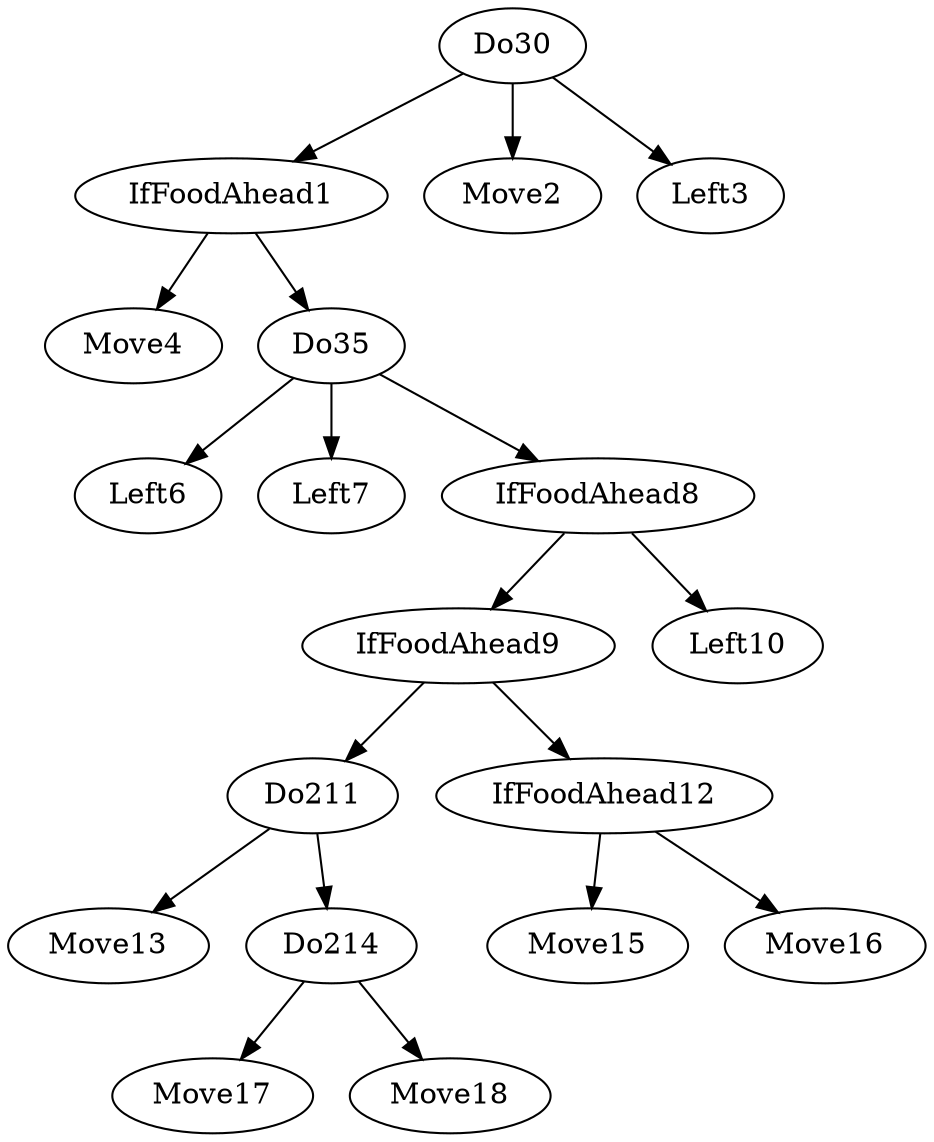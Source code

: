 digraph T {
	Do30 -> IfFoodAhead1;
	Do30 -> Move2;
	Do30 -> Left3;
	IfFoodAhead1 -> Move4;
	IfFoodAhead1 -> Do35;
	Do35 -> Left6;
	Do35 -> Left7;
	Do35 -> IfFoodAhead8;
	IfFoodAhead8 -> IfFoodAhead9;
	IfFoodAhead8 -> Left10;
	IfFoodAhead9 -> Do211;
	IfFoodAhead9 -> IfFoodAhead12;
	Do211 -> Move13;
	Do211 -> Do214;
	IfFoodAhead12 -> Move15;
	IfFoodAhead12 -> Move16;
	Do214 -> Move17;
	Do214 -> Move18;
}
